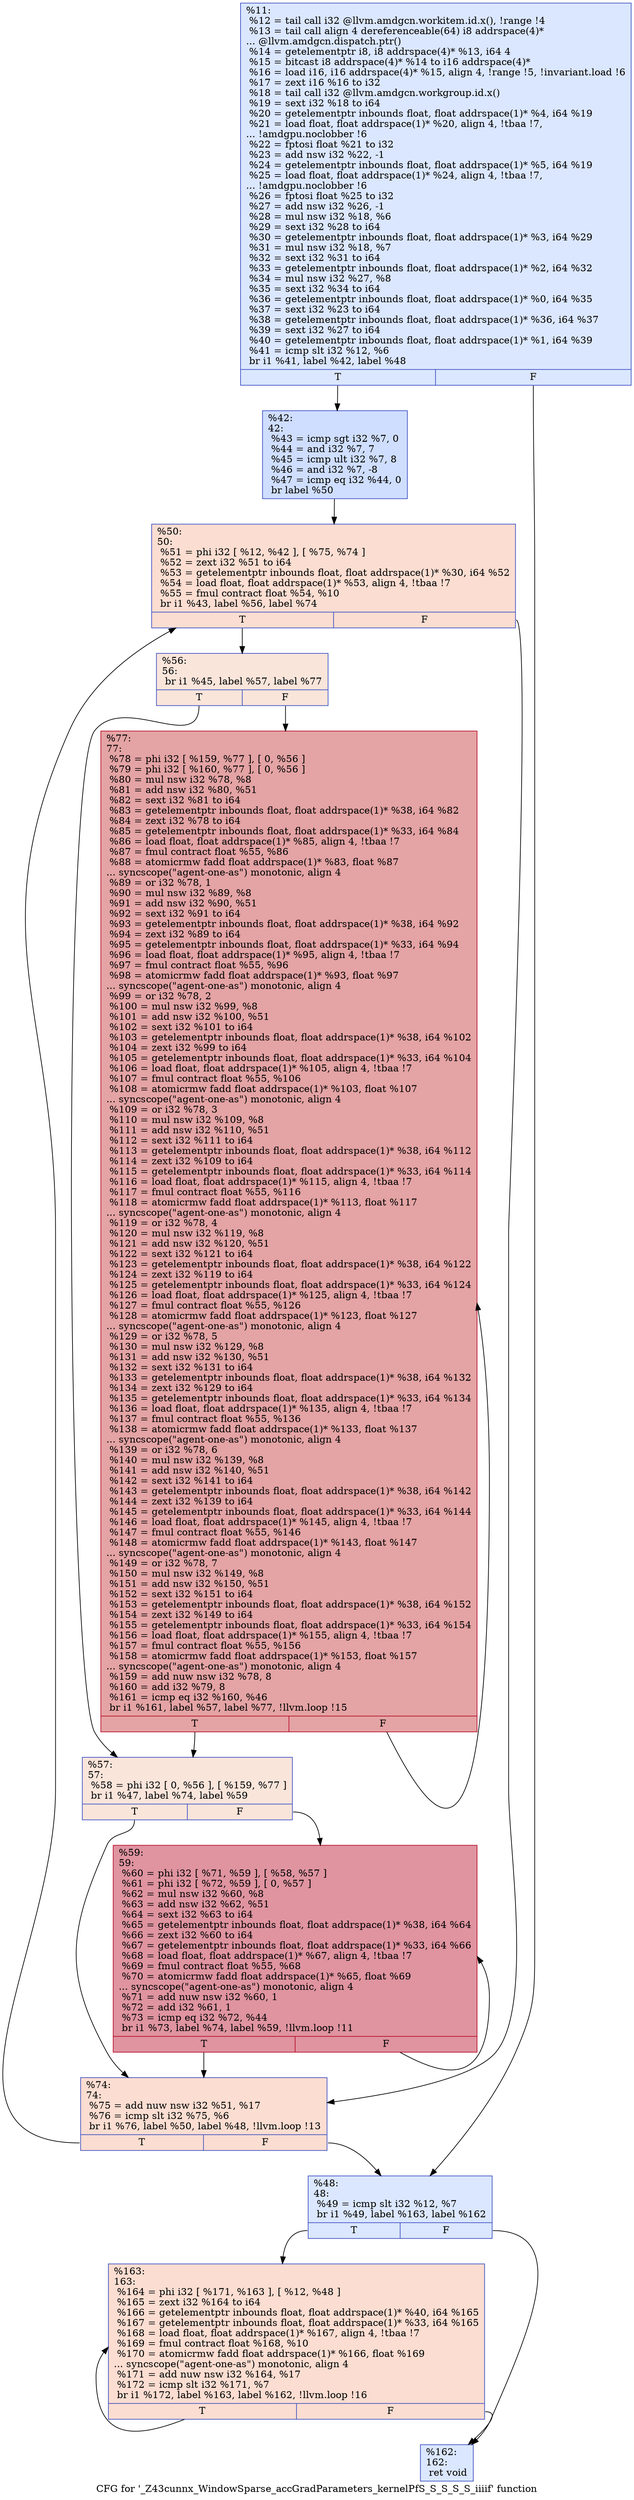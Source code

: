 digraph "CFG for '_Z43cunnx_WindowSparse_accGradParameters_kernelPfS_S_S_S_S_iiiif' function" {
	label="CFG for '_Z43cunnx_WindowSparse_accGradParameters_kernelPfS_S_S_S_S_iiiif' function";

	Node0x5bd81d0 [shape=record,color="#3d50c3ff", style=filled, fillcolor="#aec9fc70",label="{%11:\l  %12 = tail call i32 @llvm.amdgcn.workitem.id.x(), !range !4\l  %13 = tail call align 4 dereferenceable(64) i8 addrspace(4)*\l... @llvm.amdgcn.dispatch.ptr()\l  %14 = getelementptr i8, i8 addrspace(4)* %13, i64 4\l  %15 = bitcast i8 addrspace(4)* %14 to i16 addrspace(4)*\l  %16 = load i16, i16 addrspace(4)* %15, align 4, !range !5, !invariant.load !6\l  %17 = zext i16 %16 to i32\l  %18 = tail call i32 @llvm.amdgcn.workgroup.id.x()\l  %19 = sext i32 %18 to i64\l  %20 = getelementptr inbounds float, float addrspace(1)* %4, i64 %19\l  %21 = load float, float addrspace(1)* %20, align 4, !tbaa !7,\l... !amdgpu.noclobber !6\l  %22 = fptosi float %21 to i32\l  %23 = add nsw i32 %22, -1\l  %24 = getelementptr inbounds float, float addrspace(1)* %5, i64 %19\l  %25 = load float, float addrspace(1)* %24, align 4, !tbaa !7,\l... !amdgpu.noclobber !6\l  %26 = fptosi float %25 to i32\l  %27 = add nsw i32 %26, -1\l  %28 = mul nsw i32 %18, %6\l  %29 = sext i32 %28 to i64\l  %30 = getelementptr inbounds float, float addrspace(1)* %3, i64 %29\l  %31 = mul nsw i32 %18, %7\l  %32 = sext i32 %31 to i64\l  %33 = getelementptr inbounds float, float addrspace(1)* %2, i64 %32\l  %34 = mul nsw i32 %27, %8\l  %35 = sext i32 %34 to i64\l  %36 = getelementptr inbounds float, float addrspace(1)* %0, i64 %35\l  %37 = sext i32 %23 to i64\l  %38 = getelementptr inbounds float, float addrspace(1)* %36, i64 %37\l  %39 = sext i32 %27 to i64\l  %40 = getelementptr inbounds float, float addrspace(1)* %1, i64 %39\l  %41 = icmp slt i32 %12, %6\l  br i1 %41, label %42, label %48\l|{<s0>T|<s1>F}}"];
	Node0x5bd81d0:s0 -> Node0x5bdc8f0;
	Node0x5bd81d0:s1 -> Node0x5bdc980;
	Node0x5bdc8f0 [shape=record,color="#3d50c3ff", style=filled, fillcolor="#93b5fe70",label="{%42:\l42:                                               \l  %43 = icmp sgt i32 %7, 0\l  %44 = and i32 %7, 7\l  %45 = icmp ult i32 %7, 8\l  %46 = and i32 %7, -8\l  %47 = icmp eq i32 %44, 0\l  br label %50\l}"];
	Node0x5bdc8f0 -> Node0x5bdce50;
	Node0x5bdc980 [shape=record,color="#3d50c3ff", style=filled, fillcolor="#aec9fc70",label="{%48:\l48:                                               \l  %49 = icmp slt i32 %12, %7\l  br i1 %49, label %163, label %162\l|{<s0>T|<s1>F}}"];
	Node0x5bdc980:s0 -> Node0x5bdcfa0;
	Node0x5bdc980:s1 -> Node0x5bdcff0;
	Node0x5bdce50 [shape=record,color="#3d50c3ff", style=filled, fillcolor="#f7b39670",label="{%50:\l50:                                               \l  %51 = phi i32 [ %12, %42 ], [ %75, %74 ]\l  %52 = zext i32 %51 to i64\l  %53 = getelementptr inbounds float, float addrspace(1)* %30, i64 %52\l  %54 = load float, float addrspace(1)* %53, align 4, !tbaa !7\l  %55 = fmul contract float %54, %10\l  br i1 %43, label %56, label %74\l|{<s0>T|<s1>F}}"];
	Node0x5bdce50:s0 -> Node0x5bdd4e0;
	Node0x5bdce50:s1 -> Node0x5bdd160;
	Node0x5bdd4e0 [shape=record,color="#3d50c3ff", style=filled, fillcolor="#f4c5ad70",label="{%56:\l56:                                               \l  br i1 %45, label %57, label %77\l|{<s0>T|<s1>F}}"];
	Node0x5bdd4e0:s0 -> Node0x5bdd620;
	Node0x5bdd4e0:s1 -> Node0x5bdd670;
	Node0x5bdd620 [shape=record,color="#3d50c3ff", style=filled, fillcolor="#f4c5ad70",label="{%57:\l57:                                               \l  %58 = phi i32 [ 0, %56 ], [ %159, %77 ]\l  br i1 %47, label %74, label %59\l|{<s0>T|<s1>F}}"];
	Node0x5bdd620:s0 -> Node0x5bdd160;
	Node0x5bdd620:s1 -> Node0x5bdd860;
	Node0x5bdd860 [shape=record,color="#b70d28ff", style=filled, fillcolor="#b70d2870",label="{%59:\l59:                                               \l  %60 = phi i32 [ %71, %59 ], [ %58, %57 ]\l  %61 = phi i32 [ %72, %59 ], [ 0, %57 ]\l  %62 = mul nsw i32 %60, %8\l  %63 = add nsw i32 %62, %51\l  %64 = sext i32 %63 to i64\l  %65 = getelementptr inbounds float, float addrspace(1)* %38, i64 %64\l  %66 = zext i32 %60 to i64\l  %67 = getelementptr inbounds float, float addrspace(1)* %33, i64 %66\l  %68 = load float, float addrspace(1)* %67, align 4, !tbaa !7\l  %69 = fmul contract float %55, %68\l  %70 = atomicrmw fadd float addrspace(1)* %65, float %69\l... syncscope(\"agent-one-as\") monotonic, align 4\l  %71 = add nuw nsw i32 %60, 1\l  %72 = add i32 %61, 1\l  %73 = icmp eq i32 %72, %44\l  br i1 %73, label %74, label %59, !llvm.loop !11\l|{<s0>T|<s1>F}}"];
	Node0x5bdd860:s0 -> Node0x5bdd160;
	Node0x5bdd860:s1 -> Node0x5bdd860;
	Node0x5bdd160 [shape=record,color="#3d50c3ff", style=filled, fillcolor="#f7b39670",label="{%74:\l74:                                               \l  %75 = add nuw nsw i32 %51, %17\l  %76 = icmp slt i32 %75, %6\l  br i1 %76, label %50, label %48, !llvm.loop !13\l|{<s0>T|<s1>F}}"];
	Node0x5bdd160:s0 -> Node0x5bdce50;
	Node0x5bdd160:s1 -> Node0x5bdc980;
	Node0x5bdd670 [shape=record,color="#b70d28ff", style=filled, fillcolor="#c32e3170",label="{%77:\l77:                                               \l  %78 = phi i32 [ %159, %77 ], [ 0, %56 ]\l  %79 = phi i32 [ %160, %77 ], [ 0, %56 ]\l  %80 = mul nsw i32 %78, %8\l  %81 = add nsw i32 %80, %51\l  %82 = sext i32 %81 to i64\l  %83 = getelementptr inbounds float, float addrspace(1)* %38, i64 %82\l  %84 = zext i32 %78 to i64\l  %85 = getelementptr inbounds float, float addrspace(1)* %33, i64 %84\l  %86 = load float, float addrspace(1)* %85, align 4, !tbaa !7\l  %87 = fmul contract float %55, %86\l  %88 = atomicrmw fadd float addrspace(1)* %83, float %87\l... syncscope(\"agent-one-as\") monotonic, align 4\l  %89 = or i32 %78, 1\l  %90 = mul nsw i32 %89, %8\l  %91 = add nsw i32 %90, %51\l  %92 = sext i32 %91 to i64\l  %93 = getelementptr inbounds float, float addrspace(1)* %38, i64 %92\l  %94 = zext i32 %89 to i64\l  %95 = getelementptr inbounds float, float addrspace(1)* %33, i64 %94\l  %96 = load float, float addrspace(1)* %95, align 4, !tbaa !7\l  %97 = fmul contract float %55, %96\l  %98 = atomicrmw fadd float addrspace(1)* %93, float %97\l... syncscope(\"agent-one-as\") monotonic, align 4\l  %99 = or i32 %78, 2\l  %100 = mul nsw i32 %99, %8\l  %101 = add nsw i32 %100, %51\l  %102 = sext i32 %101 to i64\l  %103 = getelementptr inbounds float, float addrspace(1)* %38, i64 %102\l  %104 = zext i32 %99 to i64\l  %105 = getelementptr inbounds float, float addrspace(1)* %33, i64 %104\l  %106 = load float, float addrspace(1)* %105, align 4, !tbaa !7\l  %107 = fmul contract float %55, %106\l  %108 = atomicrmw fadd float addrspace(1)* %103, float %107\l... syncscope(\"agent-one-as\") monotonic, align 4\l  %109 = or i32 %78, 3\l  %110 = mul nsw i32 %109, %8\l  %111 = add nsw i32 %110, %51\l  %112 = sext i32 %111 to i64\l  %113 = getelementptr inbounds float, float addrspace(1)* %38, i64 %112\l  %114 = zext i32 %109 to i64\l  %115 = getelementptr inbounds float, float addrspace(1)* %33, i64 %114\l  %116 = load float, float addrspace(1)* %115, align 4, !tbaa !7\l  %117 = fmul contract float %55, %116\l  %118 = atomicrmw fadd float addrspace(1)* %113, float %117\l... syncscope(\"agent-one-as\") monotonic, align 4\l  %119 = or i32 %78, 4\l  %120 = mul nsw i32 %119, %8\l  %121 = add nsw i32 %120, %51\l  %122 = sext i32 %121 to i64\l  %123 = getelementptr inbounds float, float addrspace(1)* %38, i64 %122\l  %124 = zext i32 %119 to i64\l  %125 = getelementptr inbounds float, float addrspace(1)* %33, i64 %124\l  %126 = load float, float addrspace(1)* %125, align 4, !tbaa !7\l  %127 = fmul contract float %55, %126\l  %128 = atomicrmw fadd float addrspace(1)* %123, float %127\l... syncscope(\"agent-one-as\") monotonic, align 4\l  %129 = or i32 %78, 5\l  %130 = mul nsw i32 %129, %8\l  %131 = add nsw i32 %130, %51\l  %132 = sext i32 %131 to i64\l  %133 = getelementptr inbounds float, float addrspace(1)* %38, i64 %132\l  %134 = zext i32 %129 to i64\l  %135 = getelementptr inbounds float, float addrspace(1)* %33, i64 %134\l  %136 = load float, float addrspace(1)* %135, align 4, !tbaa !7\l  %137 = fmul contract float %55, %136\l  %138 = atomicrmw fadd float addrspace(1)* %133, float %137\l... syncscope(\"agent-one-as\") monotonic, align 4\l  %139 = or i32 %78, 6\l  %140 = mul nsw i32 %139, %8\l  %141 = add nsw i32 %140, %51\l  %142 = sext i32 %141 to i64\l  %143 = getelementptr inbounds float, float addrspace(1)* %38, i64 %142\l  %144 = zext i32 %139 to i64\l  %145 = getelementptr inbounds float, float addrspace(1)* %33, i64 %144\l  %146 = load float, float addrspace(1)* %145, align 4, !tbaa !7\l  %147 = fmul contract float %55, %146\l  %148 = atomicrmw fadd float addrspace(1)* %143, float %147\l... syncscope(\"agent-one-as\") monotonic, align 4\l  %149 = or i32 %78, 7\l  %150 = mul nsw i32 %149, %8\l  %151 = add nsw i32 %150, %51\l  %152 = sext i32 %151 to i64\l  %153 = getelementptr inbounds float, float addrspace(1)* %38, i64 %152\l  %154 = zext i32 %149 to i64\l  %155 = getelementptr inbounds float, float addrspace(1)* %33, i64 %154\l  %156 = load float, float addrspace(1)* %155, align 4, !tbaa !7\l  %157 = fmul contract float %55, %156\l  %158 = atomicrmw fadd float addrspace(1)* %153, float %157\l... syncscope(\"agent-one-as\") monotonic, align 4\l  %159 = add nuw nsw i32 %78, 8\l  %160 = add i32 %79, 8\l  %161 = icmp eq i32 %160, %46\l  br i1 %161, label %57, label %77, !llvm.loop !15\l|{<s0>T|<s1>F}}"];
	Node0x5bdd670:s0 -> Node0x5bdd620;
	Node0x5bdd670:s1 -> Node0x5bdd670;
	Node0x5bdcff0 [shape=record,color="#3d50c3ff", style=filled, fillcolor="#aec9fc70",label="{%162:\l162:                                              \l  ret void\l}"];
	Node0x5bdcfa0 [shape=record,color="#3d50c3ff", style=filled, fillcolor="#f7b39670",label="{%163:\l163:                                              \l  %164 = phi i32 [ %171, %163 ], [ %12, %48 ]\l  %165 = zext i32 %164 to i64\l  %166 = getelementptr inbounds float, float addrspace(1)* %40, i64 %165\l  %167 = getelementptr inbounds float, float addrspace(1)* %33, i64 %165\l  %168 = load float, float addrspace(1)* %167, align 4, !tbaa !7\l  %169 = fmul contract float %168, %10\l  %170 = atomicrmw fadd float addrspace(1)* %166, float %169\l... syncscope(\"agent-one-as\") monotonic, align 4\l  %171 = add nuw nsw i32 %164, %17\l  %172 = icmp slt i32 %171, %7\l  br i1 %172, label %163, label %162, !llvm.loop !16\l|{<s0>T|<s1>F}}"];
	Node0x5bdcfa0:s0 -> Node0x5bdcfa0;
	Node0x5bdcfa0:s1 -> Node0x5bdcff0;
}
